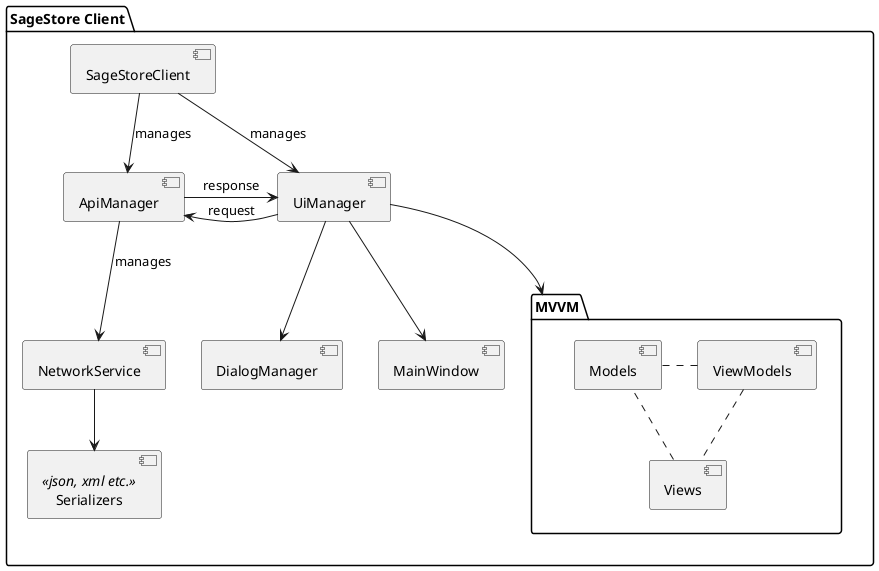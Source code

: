 @startuml
skinparam componentStyle uml2

package "SageStore Client" {
    [SageStoreClient] as SSC
    [UiManager] as UIM
    [ApiManager] as AC
    [NetworkService] as NS
    [Serializers] <<json, xml etc.>>
    [DialogManager] as DM 
    [MainWindow] as MW

    package "MVVM" {
        [Models] as M
        [ViewModels]as VM
        [Views] as V

        M . VM
        VM .. V 
        V . M
    }

    SSC -down-> UIM : manages
    SSC -down-> AC : manages

    AC -down-> NS : manages
    AC <- UIM : request
    AC -> UIM : response

    UIM -down-> MVVM  
    UIM -down-> MW 
    UIM -down-> DM 
    DM -[hidden]left-> MVVM 

    NS -down-> [Serializers] 
}

@enduml
